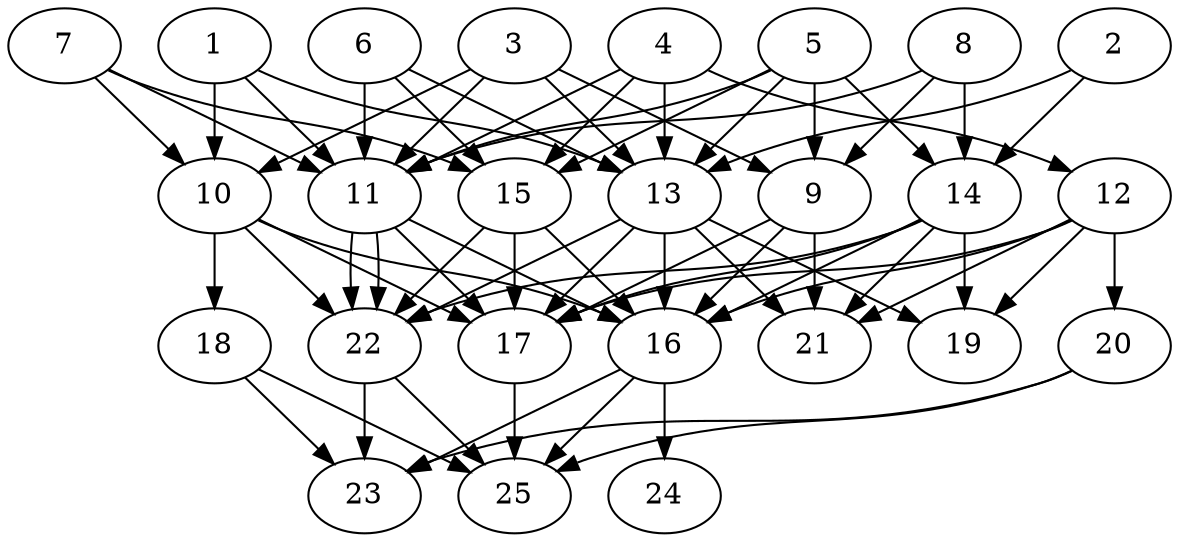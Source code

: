 // DAG automatically generated by daggen at Thu Oct  3 14:00:40 2019
// ./daggen --dot -n 25 --ccr 0.3 --fat 0.7 --regular 0.7 --density 0.9 --mindata 5242880 --maxdata 52428800 
digraph G {
  1 [size="99440640", alpha="0.06", expect_size="29832192"] 
  1 -> 10 [size ="29832192"]
  1 -> 11 [size ="29832192"]
  1 -> 13 [size ="29832192"]
  2 [size="95692800", alpha="0.02", expect_size="28707840"] 
  2 -> 13 [size ="28707840"]
  2 -> 14 [size ="28707840"]
  3 [size="108264107", alpha="0.15", expect_size="32479232"] 
  3 -> 9 [size ="32479232"]
  3 -> 10 [size ="32479232"]
  3 -> 11 [size ="32479232"]
  3 -> 13 [size ="32479232"]
  4 [size="110015147", alpha="0.16", expect_size="33004544"] 
  4 -> 11 [size ="33004544"]
  4 -> 12 [size ="33004544"]
  4 -> 13 [size ="33004544"]
  4 -> 15 [size ="33004544"]
  5 [size="80913067", alpha="0.12", expect_size="24273920"] 
  5 -> 9 [size ="24273920"]
  5 -> 11 [size ="24273920"]
  5 -> 13 [size ="24273920"]
  5 -> 14 [size ="24273920"]
  5 -> 15 [size ="24273920"]
  6 [size="51585707", alpha="0.18", expect_size="15475712"] 
  6 -> 11 [size ="15475712"]
  6 -> 13 [size ="15475712"]
  6 -> 15 [size ="15475712"]
  7 [size="136205653", alpha="0.06", expect_size="40861696"] 
  7 -> 10 [size ="40861696"]
  7 -> 11 [size ="40861696"]
  7 -> 15 [size ="40861696"]
  8 [size="24995840", alpha="0.02", expect_size="7498752"] 
  8 -> 9 [size ="7498752"]
  8 -> 11 [size ="7498752"]
  8 -> 14 [size ="7498752"]
  9 [size="49343147", alpha="0.11", expect_size="14802944"] 
  9 -> 16 [size ="14802944"]
  9 -> 17 [size ="14802944"]
  9 -> 21 [size ="14802944"]
  10 [size="103522987", alpha="0.17", expect_size="31056896"] 
  10 -> 16 [size ="31056896"]
  10 -> 17 [size ="31056896"]
  10 -> 18 [size ="31056896"]
  10 -> 22 [size ="31056896"]
  11 [size="24825173", alpha="0.12", expect_size="7447552"] 
  11 -> 16 [size ="7447552"]
  11 -> 17 [size ="7447552"]
  11 -> 22 [size ="7447552"]
  11 -> 22 [size ="7447552"]
  12 [size="69410133", alpha="0.09", expect_size="20823040"] 
  12 -> 16 [size ="20823040"]
  12 -> 17 [size ="20823040"]
  12 -> 19 [size ="20823040"]
  12 -> 20 [size ="20823040"]
  12 -> 21 [size ="20823040"]
  13 [size="86343680", alpha="0.19", expect_size="25903104"] 
  13 -> 16 [size ="25903104"]
  13 -> 17 [size ="25903104"]
  13 -> 19 [size ="25903104"]
  13 -> 21 [size ="25903104"]
  13 -> 22 [size ="25903104"]
  14 [size="49489920", alpha="0.08", expect_size="14846976"] 
  14 -> 16 [size ="14846976"]
  14 -> 17 [size ="14846976"]
  14 -> 19 [size ="14846976"]
  14 -> 21 [size ="14846976"]
  14 -> 22 [size ="14846976"]
  15 [size="171479040", alpha="0.07", expect_size="51443712"] 
  15 -> 16 [size ="51443712"]
  15 -> 17 [size ="51443712"]
  15 -> 22 [size ="51443712"]
  16 [size="106584747", alpha="0.05", expect_size="31975424"] 
  16 -> 23 [size ="31975424"]
  16 -> 24 [size ="31975424"]
  16 -> 25 [size ="31975424"]
  17 [size="86988800", alpha="0.05", expect_size="26096640"] 
  17 -> 25 [size ="26096640"]
  18 [size="134690133", alpha="0.18", expect_size="40407040"] 
  18 -> 23 [size ="40407040"]
  18 -> 25 [size ="40407040"]
  19 [size="152432640", alpha="0.03", expect_size="45729792"] 
  20 [size="78001493", alpha="0.12", expect_size="23400448"] 
  20 -> 23 [size ="23400448"]
  20 -> 25 [size ="23400448"]
  21 [size="51572053", alpha="0.11", expect_size="15471616"] 
  22 [size="146810880", alpha="0.00", expect_size="44043264"] 
  22 -> 23 [size ="44043264"]
  22 -> 25 [size ="44043264"]
  23 [size="61928107", alpha="0.01", expect_size="18578432"] 
  24 [size="52698453", alpha="0.14", expect_size="15809536"] 
  25 [size="117555200", alpha="0.14", expect_size="35266560"] 
}

